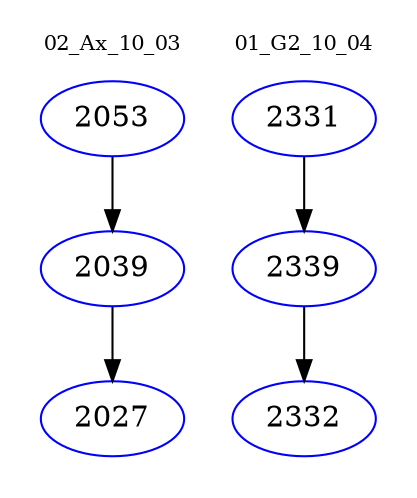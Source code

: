 digraph{
subgraph cluster_0 {
color = white
label = "02_Ax_10_03";
fontsize=10;
T0_2053 [label="2053", color="blue"]
T0_2053 -> T0_2039 [color="black"]
T0_2039 [label="2039", color="blue"]
T0_2039 -> T0_2027 [color="black"]
T0_2027 [label="2027", color="blue"]
}
subgraph cluster_1 {
color = white
label = "01_G2_10_04";
fontsize=10;
T1_2331 [label="2331", color="blue"]
T1_2331 -> T1_2339 [color="black"]
T1_2339 [label="2339", color="blue"]
T1_2339 -> T1_2332 [color="black"]
T1_2332 [label="2332", color="blue"]
}
}
